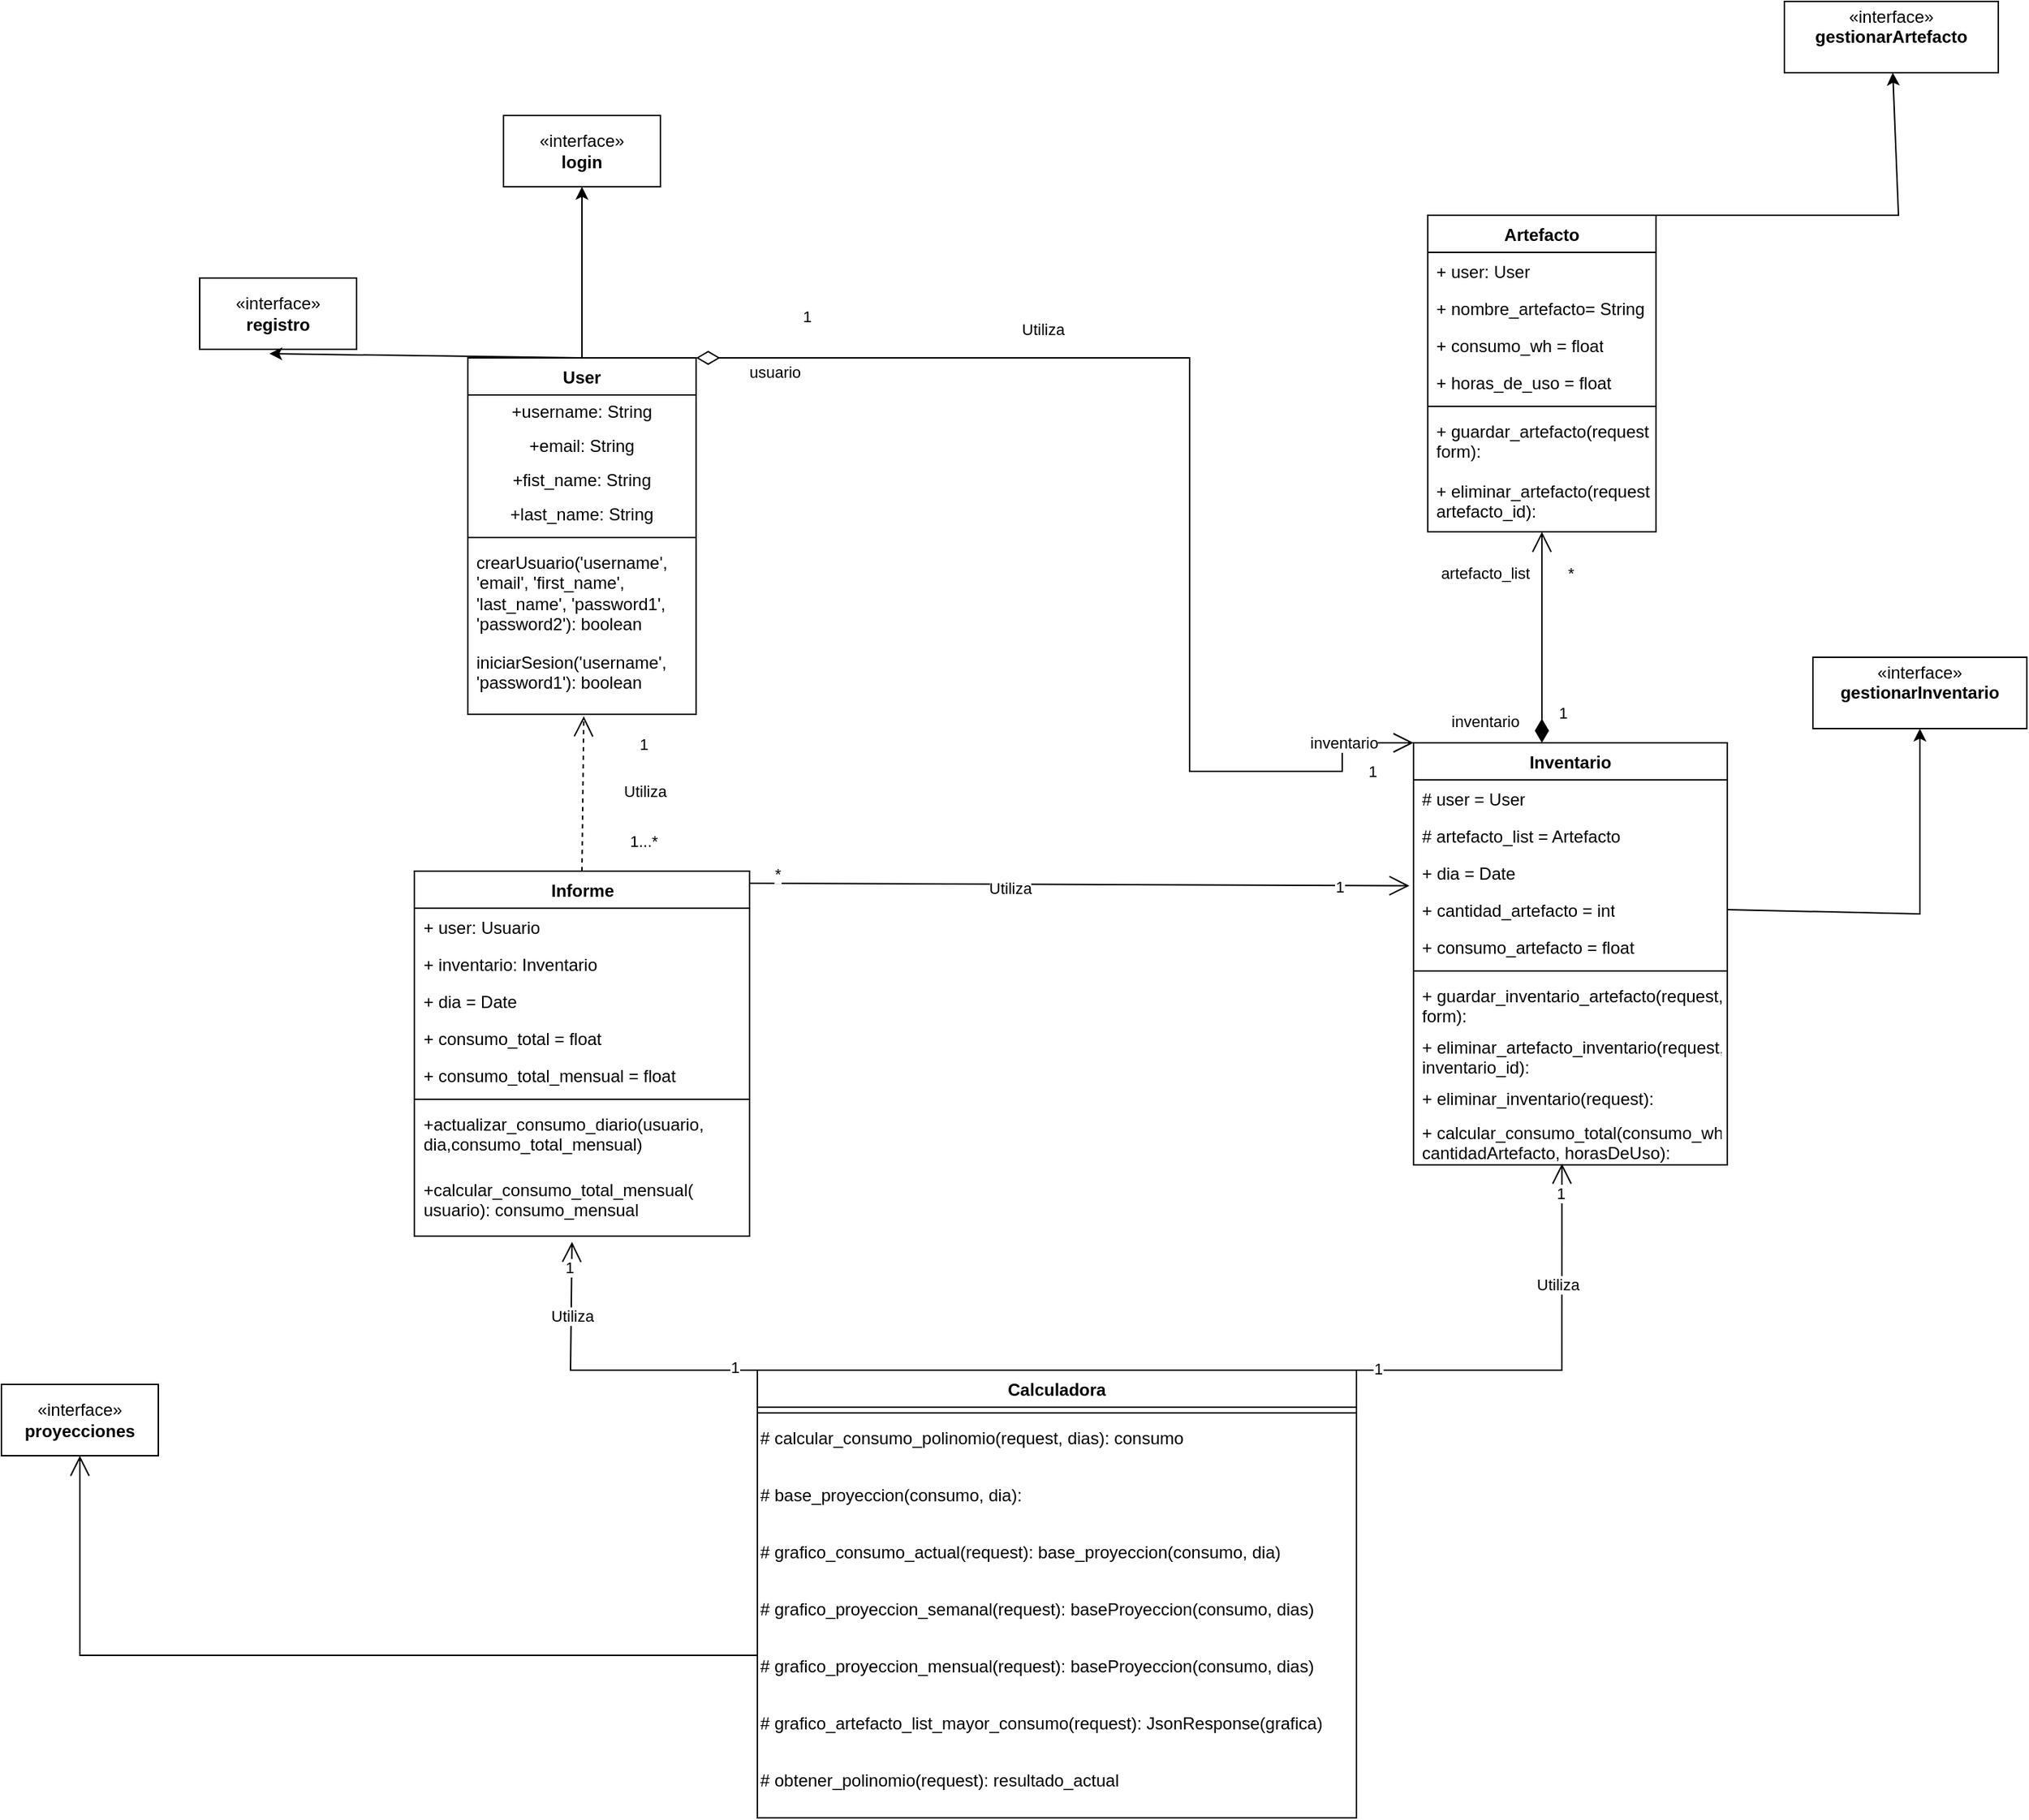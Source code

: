 <mxfile version="22.1.16" type="github">
  <diagram id="C5RBs43oDa-KdzZeNtuy" name="Page-1">
    <mxGraphModel dx="1055" dy="2505" grid="1" gridSize="10" guides="1" tooltips="1" connect="1" arrows="1" fold="1" page="1" pageScale="1" pageWidth="827" pageHeight="1169" math="0" shadow="0">
      <root>
        <mxCell id="WIyWlLk6GJQsqaUBKTNV-0" />
        <mxCell id="WIyWlLk6GJQsqaUBKTNV-1" parent="WIyWlLk6GJQsqaUBKTNV-0" />
        <mxCell id="BuklExtv01inBHuh72od-7" value="User" style="swimlane;fontStyle=1;align=center;verticalAlign=top;childLayout=stackLayout;horizontal=1;startSize=26;horizontalStack=0;resizeParent=1;resizeParentMax=0;resizeLast=0;collapsible=1;marginBottom=0;whiteSpace=wrap;html=1;" parent="WIyWlLk6GJQsqaUBKTNV-1" vertex="1">
          <mxGeometry x="547" y="-670" width="160" height="250" as="geometry">
            <mxRectangle x="547" y="-670" width="90" height="30" as="alternateBounds" />
          </mxGeometry>
        </mxCell>
        <mxCell id="BuklExtv01inBHuh72od-1" value="+username: String" style="text;html=1;strokeColor=none;fillColor=none;align=center;verticalAlign=middle;spacingLeft=4;spacingRight=4;overflow=hidden;rotatable=0;points=[[0,0.5],[1,0.5]];portConstraint=eastwest;whiteSpace=wrap;" parent="BuklExtv01inBHuh72od-7" vertex="1">
          <mxGeometry y="26" width="160" height="24" as="geometry" />
        </mxCell>
        <mxCell id="BuklExtv01inBHuh72od-3" value="+email: String" style="text;html=1;strokeColor=none;fillColor=none;align=center;verticalAlign=middle;spacingLeft=4;spacingRight=4;overflow=hidden;rotatable=0;points=[[0,0.5],[1,0.5]];portConstraint=eastwest;whiteSpace=wrap;" parent="BuklExtv01inBHuh72od-7" vertex="1">
          <mxGeometry y="50" width="160" height="24" as="geometry" />
        </mxCell>
        <mxCell id="BuklExtv01inBHuh72od-4" value="+fist_name: String" style="text;html=1;strokeColor=none;fillColor=none;align=center;verticalAlign=middle;spacingLeft=4;spacingRight=4;overflow=hidden;rotatable=0;points=[[0,0.5],[1,0.5]];portConstraint=eastwest;whiteSpace=wrap;" parent="BuklExtv01inBHuh72od-7" vertex="1">
          <mxGeometry y="74" width="160" height="24" as="geometry" />
        </mxCell>
        <mxCell id="BuklExtv01inBHuh72od-5" value="+last_name: String" style="text;html=1;strokeColor=none;fillColor=none;align=center;verticalAlign=middle;spacingLeft=4;spacingRight=4;overflow=hidden;rotatable=0;points=[[0,0.5],[1,0.5]];portConstraint=eastwest;whiteSpace=wrap;" parent="BuklExtv01inBHuh72od-7" vertex="1">
          <mxGeometry y="98" width="160" height="24" as="geometry" />
        </mxCell>
        <mxCell id="BuklExtv01inBHuh72od-9" value="" style="line;strokeWidth=1;fillColor=none;align=left;verticalAlign=middle;spacingTop=-1;spacingLeft=3;spacingRight=3;rotatable=0;labelPosition=right;points=[];portConstraint=eastwest;strokeColor=inherit;" parent="BuklExtv01inBHuh72od-7" vertex="1">
          <mxGeometry y="122" width="160" height="8" as="geometry" />
        </mxCell>
        <mxCell id="BuklExtv01inBHuh72od-10" value="crearUsuario(&#39;username&#39;, &#39;email&#39;, &#39;first_name&#39;, &#39;last_name&#39;, &#39;password1&#39;, &#39;password2&#39;): boolean" style="text;strokeColor=none;fillColor=none;align=left;verticalAlign=top;spacingLeft=4;spacingRight=4;overflow=hidden;rotatable=0;points=[[0,0.5],[1,0.5]];portConstraint=eastwest;whiteSpace=wrap;html=1;" parent="BuklExtv01inBHuh72od-7" vertex="1">
          <mxGeometry y="130" width="160" height="70" as="geometry" />
        </mxCell>
        <mxCell id="BuklExtv01inBHuh72od-11" value="iniciarSesion(&#39;username&#39;, &#39;password1&#39;): boolean" style="text;strokeColor=none;fillColor=none;align=left;verticalAlign=top;spacingLeft=4;spacingRight=4;overflow=hidden;rotatable=0;points=[[0,0.5],[1,0.5]];portConstraint=eastwest;whiteSpace=wrap;html=1;" parent="BuklExtv01inBHuh72od-7" vertex="1">
          <mxGeometry y="200" width="160" height="50" as="geometry" />
        </mxCell>
        <mxCell id="BuklExtv01inBHuh72od-13" value="Inventario" style="swimlane;fontStyle=1;align=center;verticalAlign=top;childLayout=stackLayout;horizontal=1;startSize=26;horizontalStack=0;resizeParent=1;resizeParentMax=0;resizeLast=0;collapsible=1;marginBottom=0;whiteSpace=wrap;html=1;" parent="WIyWlLk6GJQsqaUBKTNV-1" vertex="1">
          <mxGeometry x="1210" y="-400" width="220" height="296" as="geometry">
            <mxRectangle x="1210" y="-400" width="100" height="30" as="alternateBounds" />
          </mxGeometry>
        </mxCell>
        <mxCell id="BuklExtv01inBHuh72od-14" value="# user = User" style="text;strokeColor=none;fillColor=none;align=left;verticalAlign=top;spacingLeft=4;spacingRight=4;overflow=hidden;rotatable=0;points=[[0,0.5],[1,0.5]];portConstraint=eastwest;whiteSpace=wrap;html=1;" parent="BuklExtv01inBHuh72od-13" vertex="1">
          <mxGeometry y="26" width="220" height="26" as="geometry" />
        </mxCell>
        <mxCell id="BuklExtv01inBHuh72od-36" value="# artefacto_list = Artefacto" style="text;strokeColor=none;fillColor=none;align=left;verticalAlign=top;spacingLeft=4;spacingRight=4;overflow=hidden;rotatable=0;points=[[0,0.5],[1,0.5]];portConstraint=eastwest;whiteSpace=wrap;html=1;" parent="BuklExtv01inBHuh72od-13" vertex="1">
          <mxGeometry y="52" width="220" height="26" as="geometry" />
        </mxCell>
        <mxCell id="BuklExtv01inBHuh72od-17" value="+ dia = Date" style="text;strokeColor=none;fillColor=none;align=left;verticalAlign=top;spacingLeft=4;spacingRight=4;overflow=hidden;rotatable=0;points=[[0,0.5],[1,0.5]];portConstraint=eastwest;whiteSpace=wrap;html=1;" parent="BuklExtv01inBHuh72od-13" vertex="1">
          <mxGeometry y="78" width="220" height="26" as="geometry" />
        </mxCell>
        <mxCell id="BuklExtv01inBHuh72od-20" value="+&amp;nbsp;cantidad_artefacto&amp;nbsp;&lt;span style=&quot;background-color: initial;&quot;&gt;= int&lt;/span&gt;" style="text;strokeColor=none;fillColor=none;align=left;verticalAlign=top;spacingLeft=4;spacingRight=4;overflow=hidden;rotatable=0;points=[[0,0.5],[1,0.5]];portConstraint=eastwest;whiteSpace=wrap;html=1;" parent="BuklExtv01inBHuh72od-13" vertex="1">
          <mxGeometry y="104" width="220" height="26" as="geometry" />
        </mxCell>
        <mxCell id="BuklExtv01inBHuh72od-21" value="+&amp;nbsp;consumo_artefacto&lt;span style=&quot;background-color: initial;&quot;&gt;&amp;nbsp;&lt;/span&gt;&lt;span style=&quot;background-color: initial;&quot;&gt;= float&lt;/span&gt;" style="text;strokeColor=none;fillColor=none;align=left;verticalAlign=top;spacingLeft=4;spacingRight=4;overflow=hidden;rotatable=0;points=[[0,0.5],[1,0.5]];portConstraint=eastwest;whiteSpace=wrap;html=1;" parent="BuklExtv01inBHuh72od-13" vertex="1">
          <mxGeometry y="130" width="220" height="26" as="geometry" />
        </mxCell>
        <mxCell id="BuklExtv01inBHuh72od-15" value="" style="line;strokeWidth=1;fillColor=none;align=left;verticalAlign=middle;spacingTop=-1;spacingLeft=3;spacingRight=3;rotatable=0;labelPosition=right;points=[];portConstraint=eastwest;strokeColor=inherit;" parent="BuklExtv01inBHuh72od-13" vertex="1">
          <mxGeometry y="156" width="220" height="8" as="geometry" />
        </mxCell>
        <mxCell id="BuklExtv01inBHuh72od-26" value="+&amp;nbsp;guardar_inventario_artefacto(request, form):" style="text;strokeColor=none;fillColor=none;align=left;verticalAlign=top;spacingLeft=4;spacingRight=4;overflow=hidden;rotatable=0;points=[[0,0.5],[1,0.5]];portConstraint=eastwest;whiteSpace=wrap;html=1;" parent="BuklExtv01inBHuh72od-13" vertex="1">
          <mxGeometry y="164" width="220" height="36" as="geometry" />
        </mxCell>
        <mxCell id="x33vfRpOOBDjWHmMuZgI-3" value="+&amp;nbsp;eliminar_artefacto_inventario(request, inventario_id):" style="text;strokeColor=none;fillColor=none;align=left;verticalAlign=top;spacingLeft=4;spacingRight=4;overflow=hidden;rotatable=0;points=[[0,0.5],[1,0.5]];portConstraint=eastwest;whiteSpace=wrap;html=1;" parent="BuklExtv01inBHuh72od-13" vertex="1">
          <mxGeometry y="200" width="220" height="36" as="geometry" />
        </mxCell>
        <mxCell id="x33vfRpOOBDjWHmMuZgI-4" value="+&amp;nbsp;eliminar_inventario(request):" style="text;strokeColor=none;fillColor=none;align=left;verticalAlign=top;spacingLeft=4;spacingRight=4;overflow=hidden;rotatable=0;points=[[0,0.5],[1,0.5]];portConstraint=eastwest;whiteSpace=wrap;html=1;" parent="BuklExtv01inBHuh72od-13" vertex="1">
          <mxGeometry y="236" width="220" height="24" as="geometry" />
        </mxCell>
        <mxCell id="x33vfRpOOBDjWHmMuZgI-5" value="+&amp;nbsp;calcular_consumo_total(consumo_wh, cantidadArtefacto, horasDeUso):" style="text;strokeColor=none;fillColor=none;align=left;verticalAlign=top;spacingLeft=4;spacingRight=4;overflow=hidden;rotatable=0;points=[[0,0.5],[1,0.5]];portConstraint=eastwest;whiteSpace=wrap;html=1;" parent="BuklExtv01inBHuh72od-13" vertex="1">
          <mxGeometry y="260" width="220" height="36" as="geometry" />
        </mxCell>
        <mxCell id="BuklExtv01inBHuh72od-32" value="Informe" style="swimlane;fontStyle=1;align=center;verticalAlign=top;childLayout=stackLayout;horizontal=1;startSize=26;horizontalStack=0;resizeParent=1;resizeParentMax=0;resizeLast=0;collapsible=1;marginBottom=0;whiteSpace=wrap;html=1;" parent="WIyWlLk6GJQsqaUBKTNV-1" vertex="1">
          <mxGeometry x="509.5" y="-310" width="235" height="256" as="geometry">
            <mxRectangle x="890" y="-80" width="80" height="30" as="alternateBounds" />
          </mxGeometry>
        </mxCell>
        <mxCell id="BuklExtv01inBHuh72od-42" value="+ user: Usuario" style="text;strokeColor=none;fillColor=none;align=left;verticalAlign=top;spacingLeft=4;spacingRight=4;overflow=hidden;rotatable=0;points=[[0,0.5],[1,0.5]];portConstraint=eastwest;whiteSpace=wrap;html=1;" parent="BuklExtv01inBHuh72od-32" vertex="1">
          <mxGeometry y="26" width="235" height="26" as="geometry" />
        </mxCell>
        <mxCell id="BuklExtv01inBHuh72od-43" value="+ inventario: Inventario" style="text;strokeColor=none;fillColor=none;align=left;verticalAlign=top;spacingLeft=4;spacingRight=4;overflow=hidden;rotatable=0;points=[[0,0.5],[1,0.5]];portConstraint=eastwest;whiteSpace=wrap;html=1;" parent="BuklExtv01inBHuh72od-32" vertex="1">
          <mxGeometry y="52" width="235" height="26" as="geometry" />
        </mxCell>
        <mxCell id="BuklExtv01inBHuh72od-45" value="+ dia = Date" style="text;strokeColor=none;fillColor=none;align=left;verticalAlign=top;spacingLeft=4;spacingRight=4;overflow=hidden;rotatable=0;points=[[0,0.5],[1,0.5]];portConstraint=eastwest;whiteSpace=wrap;html=1;" parent="BuklExtv01inBHuh72od-32" vertex="1">
          <mxGeometry y="78" width="235" height="26" as="geometry" />
        </mxCell>
        <mxCell id="BuklExtv01inBHuh72od-46" value="+&amp;nbsp;consumo_total&amp;nbsp;&lt;span style=&quot;background-color: initial;&quot;&gt;= float&lt;/span&gt;" style="text;strokeColor=none;fillColor=none;align=left;verticalAlign=top;spacingLeft=4;spacingRight=4;overflow=hidden;rotatable=0;points=[[0,0.5],[1,0.5]];portConstraint=eastwest;whiteSpace=wrap;html=1;" parent="BuklExtv01inBHuh72od-32" vertex="1">
          <mxGeometry y="104" width="235" height="26" as="geometry" />
        </mxCell>
        <mxCell id="BuklExtv01inBHuh72od-54" value="+&amp;nbsp;consumo_total_mensual&amp;nbsp;&lt;span style=&quot;background-color: initial;&quot;&gt;= float&lt;/span&gt;" style="text;strokeColor=none;fillColor=none;align=left;verticalAlign=top;spacingLeft=4;spacingRight=4;overflow=hidden;rotatable=0;points=[[0,0.5],[1,0.5]];portConstraint=eastwest;whiteSpace=wrap;html=1;" parent="BuklExtv01inBHuh72od-32" vertex="1">
          <mxGeometry y="130" width="235" height="26" as="geometry" />
        </mxCell>
        <mxCell id="BuklExtv01inBHuh72od-34" value="" style="line;strokeWidth=1;fillColor=none;align=left;verticalAlign=middle;spacingTop=-1;spacingLeft=3;spacingRight=3;rotatable=0;labelPosition=right;points=[];portConstraint=eastwest;strokeColor=inherit;" parent="BuklExtv01inBHuh72od-32" vertex="1">
          <mxGeometry y="156" width="235" height="8" as="geometry" />
        </mxCell>
        <mxCell id="BuklExtv01inBHuh72od-35" value="+actualizar_consumo_diario(usuario, dia,consumo_total_mensual)" style="text;strokeColor=none;fillColor=none;align=left;verticalAlign=top;spacingLeft=4;spacingRight=4;overflow=hidden;rotatable=0;points=[[0,0.5],[1,0.5]];portConstraint=eastwest;whiteSpace=wrap;html=1;" parent="BuklExtv01inBHuh72od-32" vertex="1">
          <mxGeometry y="164" width="235" height="46" as="geometry" />
        </mxCell>
        <mxCell id="x33vfRpOOBDjWHmMuZgI-0" value="+calcular_consumo_total_mensual(&lt;br&gt;usuario): consumo_mensual" style="text;strokeColor=none;fillColor=none;align=left;verticalAlign=top;spacingLeft=4;spacingRight=4;overflow=hidden;rotatable=0;points=[[0,0.5],[1,0.5]];portConstraint=eastwest;whiteSpace=wrap;html=1;" parent="BuklExtv01inBHuh72od-32" vertex="1">
          <mxGeometry y="210" width="235" height="46" as="geometry" />
        </mxCell>
        <mxCell id="BuklExtv01inBHuh72od-56" value="Calculadora" style="swimlane;fontStyle=1;align=center;verticalAlign=top;childLayout=stackLayout;horizontal=1;startSize=26;horizontalStack=0;resizeParent=1;resizeParentMax=0;resizeLast=0;collapsible=1;marginBottom=0;whiteSpace=wrap;html=1;" parent="WIyWlLk6GJQsqaUBKTNV-1" vertex="1">
          <mxGeometry x="750" y="40" width="420" height="314" as="geometry" />
        </mxCell>
        <mxCell id="BuklExtv01inBHuh72od-58" value="" style="line;strokeWidth=1;fillColor=none;align=left;verticalAlign=middle;spacingTop=-1;spacingLeft=3;spacingRight=3;rotatable=0;labelPosition=right;points=[];portConstraint=eastwest;strokeColor=inherit;" parent="BuklExtv01inBHuh72od-56" vertex="1">
          <mxGeometry y="26" width="420" height="8" as="geometry" />
        </mxCell>
        <mxCell id="BuklExtv01inBHuh72od-67" value="# calcular_consumo_polinomio(request, dias): consumo" style="text;whiteSpace=wrap;" parent="BuklExtv01inBHuh72od-56" vertex="1">
          <mxGeometry y="34" width="420" height="40" as="geometry" />
        </mxCell>
        <mxCell id="BuklExtv01inBHuh72od-74" value="# base_proyeccion(consumo, dia):" style="text;whiteSpace=wrap;" parent="BuklExtv01inBHuh72od-56" vertex="1">
          <mxGeometry y="74" width="420" height="40" as="geometry" />
        </mxCell>
        <mxCell id="BuklExtv01inBHuh72od-68" value="# grafico_consumo_actual(request): base_proyeccion(consumo, dia)" style="text;whiteSpace=wrap;" parent="BuklExtv01inBHuh72od-56" vertex="1">
          <mxGeometry y="114" width="420" height="40" as="geometry" />
        </mxCell>
        <mxCell id="BuklExtv01inBHuh72od-69" value="# grafico_proyeccion_semanal(request): baseProyeccion(consumo, dias)" style="text;whiteSpace=wrap;" parent="BuklExtv01inBHuh72od-56" vertex="1">
          <mxGeometry y="154" width="420" height="40" as="geometry" />
        </mxCell>
        <mxCell id="BuklExtv01inBHuh72od-70" value="# grafico_proyeccion_mensual(request): baseProyeccion(consumo, dias)" style="text;whiteSpace=wrap;" parent="BuklExtv01inBHuh72od-56" vertex="1">
          <mxGeometry y="194" width="420" height="40" as="geometry" />
        </mxCell>
        <mxCell id="BuklExtv01inBHuh72od-73" value="# grafico_artefacto_list_mayor_consumo(request): JsonResponse(grafica)" style="text;whiteSpace=wrap;" parent="BuklExtv01inBHuh72od-56" vertex="1">
          <mxGeometry y="234" width="420" height="40" as="geometry" />
        </mxCell>
        <mxCell id="BuklExtv01inBHuh72od-75" value="# obtener_polinomio(request): resultado_actual" style="text;whiteSpace=wrap;" parent="BuklExtv01inBHuh72od-56" vertex="1">
          <mxGeometry y="274" width="420" height="40" as="geometry" />
        </mxCell>
        <mxCell id="BuklExtv01inBHuh72od-76" value="«interface»&lt;br&gt;&lt;b&gt;registro&lt;br&gt;&lt;/b&gt;" style="html=1;whiteSpace=wrap;" parent="WIyWlLk6GJQsqaUBKTNV-1" vertex="1">
          <mxGeometry x="359" y="-726" width="110" height="50" as="geometry" />
        </mxCell>
        <mxCell id="BuklExtv01inBHuh72od-77" value="«interface»&lt;br&gt;&lt;b&gt;login&lt;/b&gt;" style="html=1;whiteSpace=wrap;" parent="WIyWlLk6GJQsqaUBKTNV-1" vertex="1">
          <mxGeometry x="572" y="-840" width="110" height="50" as="geometry" />
        </mxCell>
        <mxCell id="BuklExtv01inBHuh72od-78" value="«interface»&lt;br&gt;&lt;b&gt;gestionarInventario&lt;br&gt;&lt;br&gt;&lt;/b&gt;" style="html=1;whiteSpace=wrap;" parent="WIyWlLk6GJQsqaUBKTNV-1" vertex="1">
          <mxGeometry x="1490" y="-460" width="150" height="50" as="geometry" />
        </mxCell>
        <mxCell id="BuklExtv01inBHuh72od-79" value="" style="endArrow=classic;html=1;rounded=0;exitX=0.5;exitY=0;exitDx=0;exitDy=0;entryX=0.444;entryY=1.061;entryDx=0;entryDy=0;entryPerimeter=0;" parent="WIyWlLk6GJQsqaUBKTNV-1" source="BuklExtv01inBHuh72od-7" target="BuklExtv01inBHuh72od-76" edge="1">
          <mxGeometry width="50" height="50" relative="1" as="geometry">
            <mxPoint x="717" y="-600" as="sourcePoint" />
            <mxPoint x="767" y="-650" as="targetPoint" />
          </mxGeometry>
        </mxCell>
        <mxCell id="BuklExtv01inBHuh72od-80" value="" style="endArrow=classic;html=1;rounded=0;exitX=0.5;exitY=0;exitDx=0;exitDy=0;entryX=0.5;entryY=1;entryDx=0;entryDy=0;" parent="WIyWlLk6GJQsqaUBKTNV-1" source="BuklExtv01inBHuh72od-7" target="BuklExtv01inBHuh72od-77" edge="1">
          <mxGeometry width="50" height="50" relative="1" as="geometry">
            <mxPoint x="612" y="-650" as="sourcePoint" />
            <mxPoint x="466" y="-767" as="targetPoint" />
          </mxGeometry>
        </mxCell>
        <mxCell id="BuklExtv01inBHuh72od-81" value="" style="endArrow=classic;html=1;rounded=0;exitX=1;exitY=0.5;exitDx=0;exitDy=0;" parent="WIyWlLk6GJQsqaUBKTNV-1" source="BuklExtv01inBHuh72od-20" target="BuklExtv01inBHuh72od-78" edge="1">
          <mxGeometry width="50" height="50" relative="1" as="geometry">
            <mxPoint x="1420" y="-283.0" as="sourcePoint" />
            <mxPoint x="476" y="-757" as="targetPoint" />
            <Array as="points">
              <mxPoint x="1565" y="-280" />
            </Array>
          </mxGeometry>
        </mxCell>
        <mxCell id="BuklExtv01inBHuh72od-83" value="1" style="endArrow=open;html=1;endSize=12;startArrow=diamondThin;startSize=14;startFill=0;edgeStyle=orthogonalEdgeStyle;align=left;verticalAlign=bottom;rounded=0;entryX=0;entryY=0;entryDx=0;entryDy=0;" parent="WIyWlLk6GJQsqaUBKTNV-1" source="BuklExtv01inBHuh72od-7" target="BuklExtv01inBHuh72od-13" edge="1">
          <mxGeometry x="-0.82" y="20" relative="1" as="geometry">
            <mxPoint x="710" y="-660" as="sourcePoint" />
            <mxPoint x="1223" y="-281" as="targetPoint" />
            <Array as="points">
              <mxPoint x="1053" y="-670" />
              <mxPoint x="1053" y="-380" />
              <mxPoint x="1160" y="-380" />
              <mxPoint x="1160" y="-400" />
            </Array>
            <mxPoint as="offset" />
          </mxGeometry>
        </mxCell>
        <mxCell id="BuklExtv01inBHuh72od-85" value="1" style="edgeLabel;html=1;align=center;verticalAlign=middle;resizable=0;points=[];" parent="BuklExtv01inBHuh72od-83" vertex="1" connectable="0">
          <mxGeometry x="0.754" y="-1" relative="1" as="geometry">
            <mxPoint x="51" y="-1" as="offset" />
          </mxGeometry>
        </mxCell>
        <mxCell id="BuklExtv01inBHuh72od-86" value="Utiliza" style="edgeLabel;html=1;align=center;verticalAlign=middle;resizable=0;points=[];" parent="BuklExtv01inBHuh72od-83" vertex="1" connectable="0">
          <mxGeometry x="0.075" y="-1" relative="1" as="geometry">
            <mxPoint x="-102" y="-111" as="offset" />
          </mxGeometry>
        </mxCell>
        <mxCell id="BuklExtv01inBHuh72od-107" value="inventario" style="edgeLabel;html=1;align=center;verticalAlign=middle;resizable=0;points=[];" parent="BuklExtv01inBHuh72od-83" vertex="1" connectable="0">
          <mxGeometry x="0.917" relative="1" as="geometry">
            <mxPoint x="-16" as="offset" />
          </mxGeometry>
        </mxCell>
        <mxCell id="BuklExtv01inBHuh72od-108" value="usuario" style="edgeLabel;html=1;align=center;verticalAlign=middle;resizable=0;points=[];" parent="BuklExtv01inBHuh72od-83" vertex="1" connectable="0">
          <mxGeometry x="-0.898" y="-1" relative="1" as="geometry">
            <mxPoint x="13" y="9" as="offset" />
          </mxGeometry>
        </mxCell>
        <mxCell id="BuklExtv01inBHuh72od-93" value="Artefacto" style="swimlane;fontStyle=1;align=center;verticalAlign=top;childLayout=stackLayout;horizontal=1;startSize=26;horizontalStack=0;resizeParent=1;resizeParentMax=0;resizeLast=0;collapsible=1;marginBottom=0;whiteSpace=wrap;html=1;" parent="WIyWlLk6GJQsqaUBKTNV-1" vertex="1">
          <mxGeometry x="1220" y="-770" width="160" height="222" as="geometry">
            <mxRectangle x="1220" y="-770" width="100" height="30" as="alternateBounds" />
          </mxGeometry>
        </mxCell>
        <mxCell id="BuklExtv01inBHuh72od-94" value="+ user: User" style="text;strokeColor=none;fillColor=none;align=left;verticalAlign=top;spacingLeft=4;spacingRight=4;overflow=hidden;rotatable=0;points=[[0,0.5],[1,0.5]];portConstraint=eastwest;whiteSpace=wrap;html=1;" parent="BuklExtv01inBHuh72od-93" vertex="1">
          <mxGeometry y="26" width="160" height="26" as="geometry" />
        </mxCell>
        <mxCell id="BuklExtv01inBHuh72od-95" value="+&amp;nbsp;nombre_artefacto&lt;span style=&quot;background-color: initial;&quot;&gt;= String&lt;/span&gt;" style="text;strokeColor=none;fillColor=none;align=left;verticalAlign=top;spacingLeft=4;spacingRight=4;overflow=hidden;rotatable=0;points=[[0,0.5],[1,0.5]];portConstraint=eastwest;whiteSpace=wrap;html=1;" parent="BuklExtv01inBHuh72od-93" vertex="1">
          <mxGeometry y="52" width="160" height="26" as="geometry" />
        </mxCell>
        <mxCell id="BuklExtv01inBHuh72od-96" value="+ consumo_wh = float" style="text;strokeColor=none;fillColor=none;align=left;verticalAlign=top;spacingLeft=4;spacingRight=4;overflow=hidden;rotatable=0;points=[[0,0.5],[1,0.5]];portConstraint=eastwest;whiteSpace=wrap;html=1;" parent="BuklExtv01inBHuh72od-93" vertex="1">
          <mxGeometry y="78" width="160" height="26" as="geometry" />
        </mxCell>
        <mxCell id="BuklExtv01inBHuh72od-97" value="+ horas_de_uso = float" style="text;strokeColor=none;fillColor=none;align=left;verticalAlign=top;spacingLeft=4;spacingRight=4;overflow=hidden;rotatable=0;points=[[0,0.5],[1,0.5]];portConstraint=eastwest;whiteSpace=wrap;html=1;" parent="BuklExtv01inBHuh72od-93" vertex="1">
          <mxGeometry y="104" width="160" height="26" as="geometry" />
        </mxCell>
        <mxCell id="BuklExtv01inBHuh72od-98" value="" style="line;strokeWidth=1;fillColor=none;align=left;verticalAlign=middle;spacingTop=-1;spacingLeft=3;spacingRight=3;rotatable=0;labelPosition=right;points=[];portConstraint=eastwest;strokeColor=inherit;" parent="BuklExtv01inBHuh72od-93" vertex="1">
          <mxGeometry y="130" width="160" height="8" as="geometry" />
        </mxCell>
        <mxCell id="x33vfRpOOBDjWHmMuZgI-6" value="+&amp;nbsp;guardar_artefacto(request, form):" style="text;strokeColor=none;fillColor=none;align=left;verticalAlign=top;spacingLeft=4;spacingRight=4;overflow=hidden;rotatable=0;points=[[0,0.5],[1,0.5]];portConstraint=eastwest;whiteSpace=wrap;html=1;" parent="BuklExtv01inBHuh72od-93" vertex="1">
          <mxGeometry y="138" width="160" height="42" as="geometry" />
        </mxCell>
        <mxCell id="x33vfRpOOBDjWHmMuZgI-7" value="+&amp;nbsp;eliminar_artefacto(request, artefacto_id):" style="text;strokeColor=none;fillColor=none;align=left;verticalAlign=top;spacingLeft=4;spacingRight=4;overflow=hidden;rotatable=0;points=[[0,0.5],[1,0.5]];portConstraint=eastwest;whiteSpace=wrap;html=1;" parent="BuklExtv01inBHuh72od-93" vertex="1">
          <mxGeometry y="180" width="160" height="42" as="geometry" />
        </mxCell>
        <mxCell id="BuklExtv01inBHuh72od-99" value="1" style="endArrow=open;html=1;endSize=12;startArrow=diamondThin;startSize=14;startFill=1;edgeStyle=orthogonalEdgeStyle;align=left;verticalAlign=bottom;rounded=0;entryX=0.5;entryY=1;entryDx=0;entryDy=0;" parent="WIyWlLk6GJQsqaUBKTNV-1" source="BuklExtv01inBHuh72od-13" target="BuklExtv01inBHuh72od-93" edge="1">
          <mxGeometry x="-0.84" y="-10" relative="1" as="geometry">
            <mxPoint x="1100" y="-430" as="sourcePoint" />
            <mxPoint x="1290" y="-640" as="targetPoint" />
            <Array as="points">
              <mxPoint x="1300" y="-460" />
              <mxPoint x="1300" y="-460" />
            </Array>
            <mxPoint as="offset" />
          </mxGeometry>
        </mxCell>
        <mxCell id="BuklExtv01inBHuh72od-100" value="*&lt;br&gt;" style="edgeLabel;html=1;align=center;verticalAlign=middle;resizable=0;points=[];" parent="BuklExtv01inBHuh72od-99" vertex="1" connectable="0">
          <mxGeometry x="0.41" relative="1" as="geometry">
            <mxPoint x="20" y="-15" as="offset" />
          </mxGeometry>
        </mxCell>
        <mxCell id="BuklExtv01inBHuh72od-101" value="artefacto_list" style="edgeLabel;html=1;align=center;verticalAlign=middle;resizable=0;points=[];" parent="BuklExtv01inBHuh72od-99" vertex="1" connectable="0">
          <mxGeometry x="0.288" y="-1" relative="1" as="geometry">
            <mxPoint x="-41" y="-24" as="offset" />
          </mxGeometry>
        </mxCell>
        <mxCell id="BuklExtv01inBHuh72od-102" value="inventario" style="edgeLabel;html=1;align=center;verticalAlign=middle;resizable=0;points=[];" parent="BuklExtv01inBHuh72od-99" vertex="1" connectable="0">
          <mxGeometry x="-0.571" y="-1" relative="1" as="geometry">
            <mxPoint x="-41" y="16" as="offset" />
          </mxGeometry>
        </mxCell>
        <mxCell id="BuklExtv01inBHuh72od-109" value="Utiliza" style="endArrow=open;endSize=12;dashed=1;html=1;rounded=0;exitX=0.5;exitY=0;exitDx=0;exitDy=0;entryX=0.508;entryY=1.028;entryDx=0;entryDy=0;entryPerimeter=0;" parent="WIyWlLk6GJQsqaUBKTNV-1" source="BuklExtv01inBHuh72od-32" target="BuklExtv01inBHuh72od-11" edge="1">
          <mxGeometry x="0.043" y="-43" width="160" relative="1" as="geometry">
            <mxPoint x="740" y="-330" as="sourcePoint" />
            <mxPoint x="900" y="-330" as="targetPoint" />
            <mxPoint as="offset" />
          </mxGeometry>
        </mxCell>
        <mxCell id="w2n2HVdjCwKDOB978ALC-2" value="1" style="edgeLabel;html=1;align=center;verticalAlign=middle;resizable=0;points=[];" vertex="1" connectable="0" parent="BuklExtv01inBHuh72od-109">
          <mxGeometry x="0.572" y="1" relative="1" as="geometry">
            <mxPoint x="43" y="-4" as="offset" />
          </mxGeometry>
        </mxCell>
        <mxCell id="w2n2HVdjCwKDOB978ALC-3" value="1...*" style="edgeLabel;html=1;align=center;verticalAlign=middle;resizable=0;points=[];" vertex="1" connectable="0" parent="BuklExtv01inBHuh72od-109">
          <mxGeometry x="-0.615" y="2" relative="1" as="geometry">
            <mxPoint x="45" as="offset" />
          </mxGeometry>
        </mxCell>
        <mxCell id="BuklExtv01inBHuh72od-114" value="" style="endArrow=open;endFill=1;endSize=12;html=1;rounded=0;exitX=1.002;exitY=0.033;exitDx=0;exitDy=0;exitPerimeter=0;entryX=-0.013;entryY=0.857;entryDx=0;entryDy=0;entryPerimeter=0;" parent="WIyWlLk6GJQsqaUBKTNV-1" source="BuklExtv01inBHuh72od-32" target="BuklExtv01inBHuh72od-17" edge="1">
          <mxGeometry width="160" relative="1" as="geometry">
            <mxPoint x="740" y="-250" as="sourcePoint" />
            <mxPoint x="900" y="-250" as="targetPoint" />
          </mxGeometry>
        </mxCell>
        <mxCell id="BuklExtv01inBHuh72od-115" value="Utiliza" style="edgeLabel;html=1;align=center;verticalAlign=middle;resizable=0;points=[];" parent="BuklExtv01inBHuh72od-114" vertex="1" connectable="0">
          <mxGeometry x="-0.212" y="-3" relative="1" as="geometry">
            <mxPoint as="offset" />
          </mxGeometry>
        </mxCell>
        <mxCell id="BuklExtv01inBHuh72od-116" value="*" style="edgeLabel;html=1;align=center;verticalAlign=middle;resizable=0;points=[];" parent="BuklExtv01inBHuh72od-114" vertex="1" connectable="0">
          <mxGeometry x="-0.897" y="1" relative="1" as="geometry">
            <mxPoint x="-5" y="-6" as="offset" />
          </mxGeometry>
        </mxCell>
        <mxCell id="BuklExtv01inBHuh72od-117" value="1&lt;br&gt;" style="edgeLabel;html=1;align=center;verticalAlign=middle;resizable=0;points=[];" parent="BuklExtv01inBHuh72od-114" vertex="1" connectable="0">
          <mxGeometry x="0.788" y="-1" relative="1" as="geometry">
            <mxPoint as="offset" />
          </mxGeometry>
        </mxCell>
        <mxCell id="BuklExtv01inBHuh72od-118" value="" style="endArrow=open;endFill=1;endSize=12;html=1;rounded=0;exitX=0;exitY=0;exitDx=0;exitDy=0;" parent="WIyWlLk6GJQsqaUBKTNV-1" source="BuklExtv01inBHuh72od-56" edge="1">
          <mxGeometry width="160" relative="1" as="geometry">
            <mxPoint x="740" y="-90" as="sourcePoint" />
            <mxPoint x="620" y="-50" as="targetPoint" />
            <Array as="points">
              <mxPoint x="619" y="40" />
            </Array>
          </mxGeometry>
        </mxCell>
        <mxCell id="BuklExtv01inBHuh72od-119" value="Utiliza" style="edgeLabel;html=1;align=center;verticalAlign=middle;resizable=0;points=[];" parent="BuklExtv01inBHuh72od-118" vertex="1" connectable="0">
          <mxGeometry x="0.536" relative="1" as="geometry">
            <mxPoint as="offset" />
          </mxGeometry>
        </mxCell>
        <mxCell id="BuklExtv01inBHuh72od-120" value="1" style="edgeLabel;html=1;align=center;verticalAlign=middle;resizable=0;points=[];" parent="BuklExtv01inBHuh72od-118" vertex="1" connectable="0">
          <mxGeometry x="0.839" y="2" relative="1" as="geometry">
            <mxPoint as="offset" />
          </mxGeometry>
        </mxCell>
        <mxCell id="BuklExtv01inBHuh72od-121" value="1" style="edgeLabel;html=1;align=center;verticalAlign=middle;resizable=0;points=[];" parent="BuklExtv01inBHuh72od-118" vertex="1" connectable="0">
          <mxGeometry x="-0.854" y="-2" relative="1" as="geometry">
            <mxPoint as="offset" />
          </mxGeometry>
        </mxCell>
        <mxCell id="BuklExtv01inBHuh72od-122" value="" style="endArrow=open;endFill=1;endSize=12;html=1;rounded=0;exitX=1;exitY=0;exitDx=0;exitDy=0;entryX=0.473;entryY=0.975;entryDx=0;entryDy=0;entryPerimeter=0;" parent="WIyWlLk6GJQsqaUBKTNV-1" source="BuklExtv01inBHuh72od-56" target="x33vfRpOOBDjWHmMuZgI-5" edge="1">
          <mxGeometry width="160" relative="1" as="geometry">
            <mxPoint x="1100" y="-60" as="sourcePoint" />
            <mxPoint x="1300" y="-40" as="targetPoint" />
            <Array as="points">
              <mxPoint x="1314" y="40" />
            </Array>
          </mxGeometry>
        </mxCell>
        <mxCell id="BuklExtv01inBHuh72od-123" value="1" style="edgeLabel;html=1;align=center;verticalAlign=middle;resizable=0;points=[];" parent="BuklExtv01inBHuh72od-122" vertex="1" connectable="0">
          <mxGeometry x="0.854" y="1" relative="1" as="geometry">
            <mxPoint as="offset" />
          </mxGeometry>
        </mxCell>
        <mxCell id="BuklExtv01inBHuh72od-124" value="1" style="edgeLabel;html=1;align=center;verticalAlign=middle;resizable=0;points=[];" parent="BuklExtv01inBHuh72od-122" vertex="1" connectable="0">
          <mxGeometry x="-0.898" y="1" relative="1" as="geometry">
            <mxPoint as="offset" />
          </mxGeometry>
        </mxCell>
        <mxCell id="BuklExtv01inBHuh72od-125" value="Utiliza" style="edgeLabel;html=1;align=center;verticalAlign=middle;resizable=0;points=[];" parent="BuklExtv01inBHuh72od-122" vertex="1" connectable="0">
          <mxGeometry x="0.414" y="3" relative="1" as="geometry">
            <mxPoint as="offset" />
          </mxGeometry>
        </mxCell>
        <mxCell id="BuklExtv01inBHuh72od-126" value="«interface»&lt;br&gt;&lt;b&gt;proyecciones&lt;br&gt;&lt;/b&gt;" style="html=1;whiteSpace=wrap;" parent="WIyWlLk6GJQsqaUBKTNV-1" vertex="1">
          <mxGeometry x="220" y="50" width="110" height="50" as="geometry" />
        </mxCell>
        <mxCell id="BuklExtv01inBHuh72od-127" value="" style="endArrow=open;endFill=1;endSize=12;html=1;rounded=0;entryX=0.5;entryY=1;entryDx=0;entryDy=0;exitX=0;exitY=0.15;exitDx=0;exitDy=0;exitPerimeter=0;" parent="WIyWlLk6GJQsqaUBKTNV-1" source="BuklExtv01inBHuh72od-70" target="BuklExtv01inBHuh72od-126" edge="1">
          <mxGeometry width="160" relative="1" as="geometry">
            <mxPoint x="750" y="104" as="sourcePoint" />
            <mxPoint x="820" y="110" as="targetPoint" />
            <Array as="points">
              <mxPoint x="275" y="240" />
            </Array>
          </mxGeometry>
        </mxCell>
        <mxCell id="l1FWTxOIdRDqbPMOhEAg-0" value="«interface»&lt;br&gt;&lt;b&gt;gestionarArtefacto&lt;br&gt;&lt;br&gt;&lt;/b&gt;" style="html=1;whiteSpace=wrap;" parent="WIyWlLk6GJQsqaUBKTNV-1" vertex="1">
          <mxGeometry x="1470" y="-920" width="150" height="50" as="geometry" />
        </mxCell>
        <mxCell id="l1FWTxOIdRDqbPMOhEAg-1" value="" style="endArrow=classic;html=1;rounded=0;exitX=1;exitY=0;exitDx=0;exitDy=0;" parent="WIyWlLk6GJQsqaUBKTNV-1" source="BuklExtv01inBHuh72od-93" target="l1FWTxOIdRDqbPMOhEAg-0" edge="1">
          <mxGeometry width="50" height="50" relative="1" as="geometry">
            <mxPoint x="1430" y="-273" as="sourcePoint" />
            <mxPoint x="1576" y="-400" as="targetPoint" />
            <Array as="points">
              <mxPoint x="1550" y="-770" />
            </Array>
          </mxGeometry>
        </mxCell>
      </root>
    </mxGraphModel>
  </diagram>
</mxfile>
